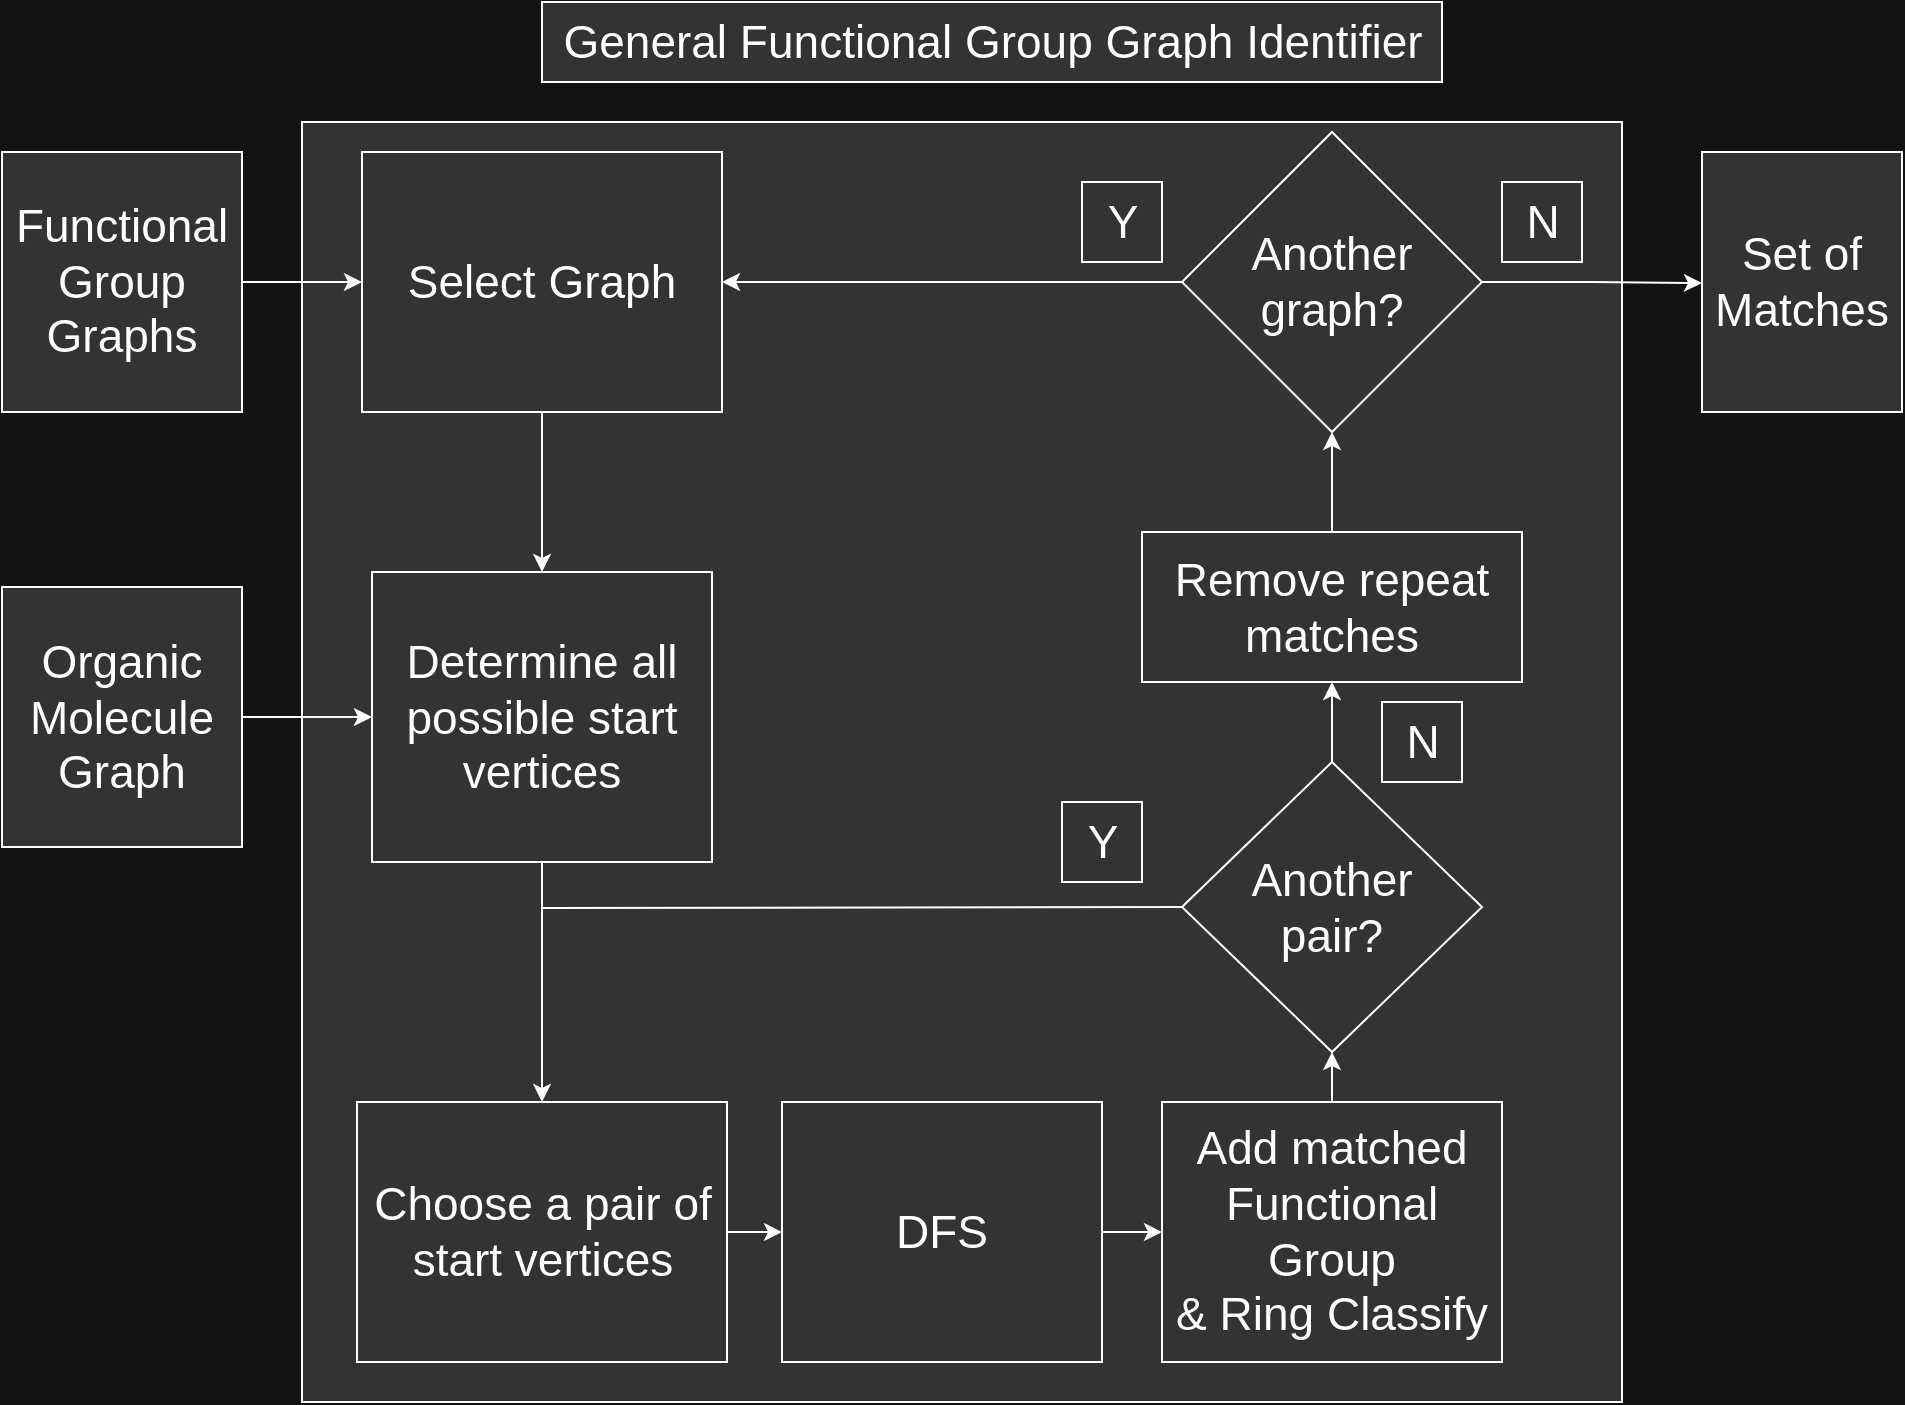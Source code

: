 <mxfile version="20.2.8" type="device"><diagram id="eb80aZ65imINP7yZaj5K" name="Page-1"><mxGraphModel dx="2272" dy="775" grid="1" gridSize="10" guides="1" tooltips="1" connect="1" arrows="1" fold="1" page="1" pageScale="1" pageWidth="850" pageHeight="1100" background="#121212" math="0" shadow="0"><root><mxCell id="0"/><mxCell id="1" parent="0"/><mxCell id="V4Apgyjac7CdQj_Z5Tti-1" value="" style="rounded=0;whiteSpace=wrap;html=1;fillColor=#333333;fontColor=#FFFFFF;labelBorderColor=none;labelBackgroundColor=none;strokeColor=#FFFFFF;" parent="1" vertex="1"><mxGeometry x="-20" y="780" width="660" height="640" as="geometry"/></mxCell><mxCell id="ApYNlVnI_rhWGHXWSMTu-1" value="" style="edgeStyle=orthogonalEdgeStyle;rounded=0;orthogonalLoop=1;jettySize=auto;html=1;fontSize=23;strokeColor=#FFFFFF;exitX=1;exitY=0.5;exitDx=0;exitDy=0;" edge="1" parent="1" source="ApYNlVnI_rhWGHXWSMTu-18" target="V4Apgyjac7CdQj_Z5Tti-7"><mxGeometry relative="1" as="geometry"><mxPoint x="-60.0" y="860" as="sourcePoint"/></mxGeometry></mxCell><mxCell id="ApYNlVnI_rhWGHXWSMTu-16" value="" style="edgeStyle=orthogonalEdgeStyle;rounded=0;orthogonalLoop=1;jettySize=auto;html=1;fontSize=23;strokeColor=#FFFFFF;exitX=1;exitY=0.5;exitDx=0;exitDy=0;" edge="1" parent="1" source="ApYNlVnI_rhWGHXWSMTu-20" target="V4Apgyjac7CdQj_Z5Tti-9"><mxGeometry relative="1" as="geometry"><mxPoint x="-60.0" y="1077.5" as="sourcePoint"/></mxGeometry></mxCell><mxCell id="ApYNlVnI_rhWGHXWSMTu-2" value="" style="edgeStyle=orthogonalEdgeStyle;rounded=0;orthogonalLoop=1;jettySize=auto;html=1;fontSize=23;strokeColor=#FFFFFF;" edge="1" parent="1" source="V4Apgyjac7CdQj_Z5Tti-7" target="V4Apgyjac7CdQj_Z5Tti-9"><mxGeometry relative="1" as="geometry"/></mxCell><mxCell id="V4Apgyjac7CdQj_Z5Tti-7" value="&lt;font style=&quot;font-size: 23px;&quot;&gt;Select Graph&lt;/font&gt;" style="rounded=0;whiteSpace=wrap;html=1;fillColor=#333333;fontColor=#FFFFFF;labelBorderColor=none;labelBackgroundColor=none;strokeColor=#FFFFFF;" parent="1" vertex="1"><mxGeometry x="10" y="795" width="180" height="130" as="geometry"/></mxCell><mxCell id="ApYNlVnI_rhWGHXWSMTu-3" value="" style="edgeStyle=orthogonalEdgeStyle;rounded=0;orthogonalLoop=1;jettySize=auto;html=1;fontSize=23;strokeColor=#FFFFFF;" edge="1" parent="1" source="V4Apgyjac7CdQj_Z5Tti-9" target="V4Apgyjac7CdQj_Z5Tti-11"><mxGeometry relative="1" as="geometry"/></mxCell><mxCell id="V4Apgyjac7CdQj_Z5Tti-9" value="Determine all possible start vertices" style="rounded=0;whiteSpace=wrap;html=1;fillColor=#333333;fontColor=#FFFFFF;labelBorderColor=none;labelBackgroundColor=none;strokeColor=#FFFFFF;fontSize=23;" parent="1" vertex="1"><mxGeometry x="15" y="1005" width="170" height="145" as="geometry"/></mxCell><mxCell id="ApYNlVnI_rhWGHXWSMTu-4" value="" style="edgeStyle=orthogonalEdgeStyle;rounded=0;orthogonalLoop=1;jettySize=auto;html=1;fontSize=23;strokeColor=#FFFFFF;" edge="1" parent="1" source="V4Apgyjac7CdQj_Z5Tti-11" target="V4Apgyjac7CdQj_Z5Tti-25"><mxGeometry relative="1" as="geometry"/></mxCell><mxCell id="V4Apgyjac7CdQj_Z5Tti-11" value="Choose a pair of start vertices" style="rounded=0;whiteSpace=wrap;html=1;fillColor=#333333;fontColor=#FFFFFF;labelBorderColor=none;labelBackgroundColor=none;strokeColor=#FFFFFF;fontSize=23;" parent="1" vertex="1"><mxGeometry x="7.5" y="1270" width="185" height="130" as="geometry"/></mxCell><mxCell id="ApYNlVnI_rhWGHXWSMTu-11" value="" style="edgeStyle=orthogonalEdgeStyle;rounded=0;orthogonalLoop=1;jettySize=auto;html=1;fontSize=23;strokeColor=#FFFFFF;" edge="1" parent="1" source="V4Apgyjac7CdQj_Z5Tti-16" target="V4Apgyjac7CdQj_Z5Tti-28"><mxGeometry relative="1" as="geometry"/></mxCell><mxCell id="V4Apgyjac7CdQj_Z5Tti-16" value="Another &lt;br style=&quot;font-size: 23px;&quot;&gt;pair?" style="rhombus;whiteSpace=wrap;html=1;rounded=0;fillColor=#333333;fontColor=#FFFFFF;labelBorderColor=none;labelBackgroundColor=none;strokeColor=#FFFFFF;fontSize=23;" parent="1" vertex="1"><mxGeometry x="420" y="1100" width="150" height="145" as="geometry"/></mxCell><mxCell id="ApYNlVnI_rhWGHXWSMTu-13" value="" style="edgeStyle=orthogonalEdgeStyle;rounded=0;orthogonalLoop=1;jettySize=auto;html=1;fontSize=23;entryX=0;entryY=0.504;entryDx=0;entryDy=0;entryPerimeter=0;strokeColor=#FFFFFF;" edge="1" parent="1" source="V4Apgyjac7CdQj_Z5Tti-19" target="ApYNlVnI_rhWGHXWSMTu-17"><mxGeometry relative="1" as="geometry"><mxPoint x="709.28" y="860.52" as="targetPoint"/></mxGeometry></mxCell><mxCell id="ApYNlVnI_rhWGHXWSMTu-15" value="" style="edgeStyle=orthogonalEdgeStyle;rounded=0;orthogonalLoop=1;jettySize=auto;html=1;fontSize=23;entryX=1;entryY=0.5;entryDx=0;entryDy=0;strokeColor=#FFFFFF;" edge="1" parent="1" source="V4Apgyjac7CdQj_Z5Tti-19" target="V4Apgyjac7CdQj_Z5Tti-7"><mxGeometry relative="1" as="geometry"/></mxCell><mxCell id="V4Apgyjac7CdQj_Z5Tti-19" value="Another &lt;br style=&quot;font-size: 23px;&quot;&gt;graph?" style="rhombus;whiteSpace=wrap;html=1;rounded=0;fillColor=#333333;fontColor=#FFFFFF;labelBorderColor=none;labelBackgroundColor=none;strokeColor=#FFFFFF;fontSize=23;" parent="1" vertex="1"><mxGeometry x="420" y="785" width="150" height="150" as="geometry"/></mxCell><mxCell id="V4Apgyjac7CdQj_Z5Tti-20" value="&lt;font style=&quot;font-size: 23px;&quot;&gt;Y&lt;/font&gt;" style="text;html=1;align=center;verticalAlign=middle;resizable=0;points=[];autosize=1;strokeColor=#FFFFFF;fillColor=#333333;fontSize=23;rotation=0;fontColor=#FFFFFF;labelBorderColor=none;labelBackgroundColor=none;" parent="1" vertex="1"><mxGeometry x="360" y="1120" width="40" height="40" as="geometry"/></mxCell><mxCell id="V4Apgyjac7CdQj_Z5Tti-21" value="&lt;font style=&quot;font-size: 23px;&quot;&gt;N&lt;/font&gt;" style="text;html=1;align=center;verticalAlign=middle;resizable=0;points=[];autosize=1;strokeColor=#FFFFFF;fillColor=#333333;fontSize=23;fontColor=#FFFFFF;labelBorderColor=none;labelBackgroundColor=none;" parent="1" vertex="1"><mxGeometry x="520" y="1070" width="40" height="40" as="geometry"/></mxCell><mxCell id="V4Apgyjac7CdQj_Z5Tti-22" value="&lt;font style=&quot;font-size: 23px;&quot;&gt;N&lt;/font&gt;" style="text;html=1;align=center;verticalAlign=middle;resizable=0;points=[];autosize=1;strokeColor=#FFFFFF;fillColor=#333333;fontSize=23;fontColor=#FFFFFF;labelBorderColor=none;labelBackgroundColor=none;" parent="1" vertex="1"><mxGeometry x="580" y="810" width="40" height="40" as="geometry"/></mxCell><mxCell id="V4Apgyjac7CdQj_Z5Tti-24" value="&lt;font style=&quot;font-size: 23px;&quot;&gt;Y&lt;/font&gt;" style="text;html=1;align=center;verticalAlign=middle;resizable=0;points=[];autosize=1;strokeColor=#FFFFFF;fillColor=#333333;fontSize=23;fontColor=#FFFFFF;labelBorderColor=none;labelBackgroundColor=none;" parent="1" vertex="1"><mxGeometry x="370" y="810" width="40" height="40" as="geometry"/></mxCell><mxCell id="ApYNlVnI_rhWGHXWSMTu-24" value="" style="edgeStyle=orthogonalEdgeStyle;rounded=0;orthogonalLoop=1;jettySize=auto;html=1;strokeColor=#FFFFFF;fontSize=23;" edge="1" parent="1" source="V4Apgyjac7CdQj_Z5Tti-25" target="V4Apgyjac7CdQj_Z5Tti-26"><mxGeometry relative="1" as="geometry"/></mxCell><mxCell id="V4Apgyjac7CdQj_Z5Tti-25" value="DFS" style="rounded=0;whiteSpace=wrap;html=1;fillColor=#333333;fontColor=#FFFFFF;labelBorderColor=none;labelBackgroundColor=none;strokeColor=#FFFFFF;fontSize=23;" parent="1" vertex="1"><mxGeometry x="220" y="1270" width="160" height="130" as="geometry"/></mxCell><mxCell id="ApYNlVnI_rhWGHXWSMTu-10" value="" style="edgeStyle=orthogonalEdgeStyle;rounded=0;orthogonalLoop=1;jettySize=auto;html=1;fontSize=23;strokeColor=#FFFFFF;" edge="1" parent="1" source="V4Apgyjac7CdQj_Z5Tti-26" target="V4Apgyjac7CdQj_Z5Tti-16"><mxGeometry relative="1" as="geometry"/></mxCell><mxCell id="V4Apgyjac7CdQj_Z5Tti-26" value="Add matched Functional Group&lt;br style=&quot;font-size: 23px;&quot;&gt;&amp;amp; Ring Classify" style="rounded=0;whiteSpace=wrap;html=1;fillColor=#333333;fontColor=#FFFFFF;labelBorderColor=none;labelBackgroundColor=none;strokeColor=#FFFFFF;fontSize=23;" parent="1" vertex="1"><mxGeometry x="410" y="1270" width="170" height="130" as="geometry"/></mxCell><mxCell id="ApYNlVnI_rhWGHXWSMTu-12" value="" style="edgeStyle=orthogonalEdgeStyle;rounded=0;orthogonalLoop=1;jettySize=auto;html=1;fontSize=23;strokeColor=#FFFFFF;" edge="1" parent="1" source="V4Apgyjac7CdQj_Z5Tti-28" target="V4Apgyjac7CdQj_Z5Tti-19"><mxGeometry relative="1" as="geometry"/></mxCell><mxCell id="V4Apgyjac7CdQj_Z5Tti-28" value="Remove repeat&lt;br style=&quot;font-size: 23px;&quot;&gt;matches" style="rounded=0;whiteSpace=wrap;html=1;fillColor=#333333;fontColor=#FFFFFF;labelBorderColor=none;labelBackgroundColor=none;strokeColor=#FFFFFF;fontSize=23;" parent="1" vertex="1"><mxGeometry x="400" y="985" width="190" height="75" as="geometry"/></mxCell><mxCell id="V4Apgyjac7CdQj_Z5Tti-29" value="&lt;font style=&quot;font-size: 23px;&quot;&gt;General Functional Group Graph Identifier&lt;/font&gt;" style="text;html=1;align=center;verticalAlign=middle;resizable=0;points=[];autosize=1;strokeColor=#FFFFFF;fillColor=#333333;fontSize=23;fontColor=#FFFFFF;labelBorderColor=none;labelBackgroundColor=none;" parent="1" vertex="1"><mxGeometry x="100" y="720" width="450" height="40" as="geometry"/></mxCell><mxCell id="ApYNlVnI_rhWGHXWSMTu-7" value="" style="endArrow=none;html=1;rounded=0;fontSize=23;entryX=0;entryY=0.5;entryDx=0;entryDy=0;strokeColor=#FFFFFF;" edge="1" parent="1" target="V4Apgyjac7CdQj_Z5Tti-16"><mxGeometry width="50" height="50" relative="1" as="geometry"><mxPoint x="100" y="1173" as="sourcePoint"/><mxPoint x="390" y="1080" as="targetPoint"/></mxGeometry></mxCell><mxCell id="ApYNlVnI_rhWGHXWSMTu-17" value="&lt;span style=&quot;font-size: 23px;&quot;&gt;Set of Matches&lt;/span&gt;" style="rounded=0;whiteSpace=wrap;html=1;fillColor=#333333;fontColor=#FFFFFF;labelBorderColor=none;labelBackgroundColor=none;strokeColor=#FFFFFF;" vertex="1" parent="1"><mxGeometry x="680" y="795" width="100" height="130" as="geometry"/></mxCell><mxCell id="ApYNlVnI_rhWGHXWSMTu-18" value="&lt;span style=&quot;font-size: 23px;&quot;&gt;Functional Group Graphs&lt;/span&gt;" style="rounded=0;whiteSpace=wrap;html=1;fillColor=#333333;fontColor=#FFFFFF;labelBorderColor=none;labelBackgroundColor=none;strokeColor=#FFFFFF;" vertex="1" parent="1"><mxGeometry x="-170" y="795" width="120" height="130" as="geometry"/></mxCell><mxCell id="ApYNlVnI_rhWGHXWSMTu-20" value="&lt;span style=&quot;font-size: 23px;&quot;&gt;Organic Molecule Graph&lt;/span&gt;" style="rounded=0;whiteSpace=wrap;html=1;fillColor=#333333;fontColor=#FFFFFF;labelBorderColor=none;labelBackgroundColor=none;strokeColor=#FFFFFF;" vertex="1" parent="1"><mxGeometry x="-170" y="1012.5" width="120" height="130" as="geometry"/></mxCell></root></mxGraphModel></diagram></mxfile>